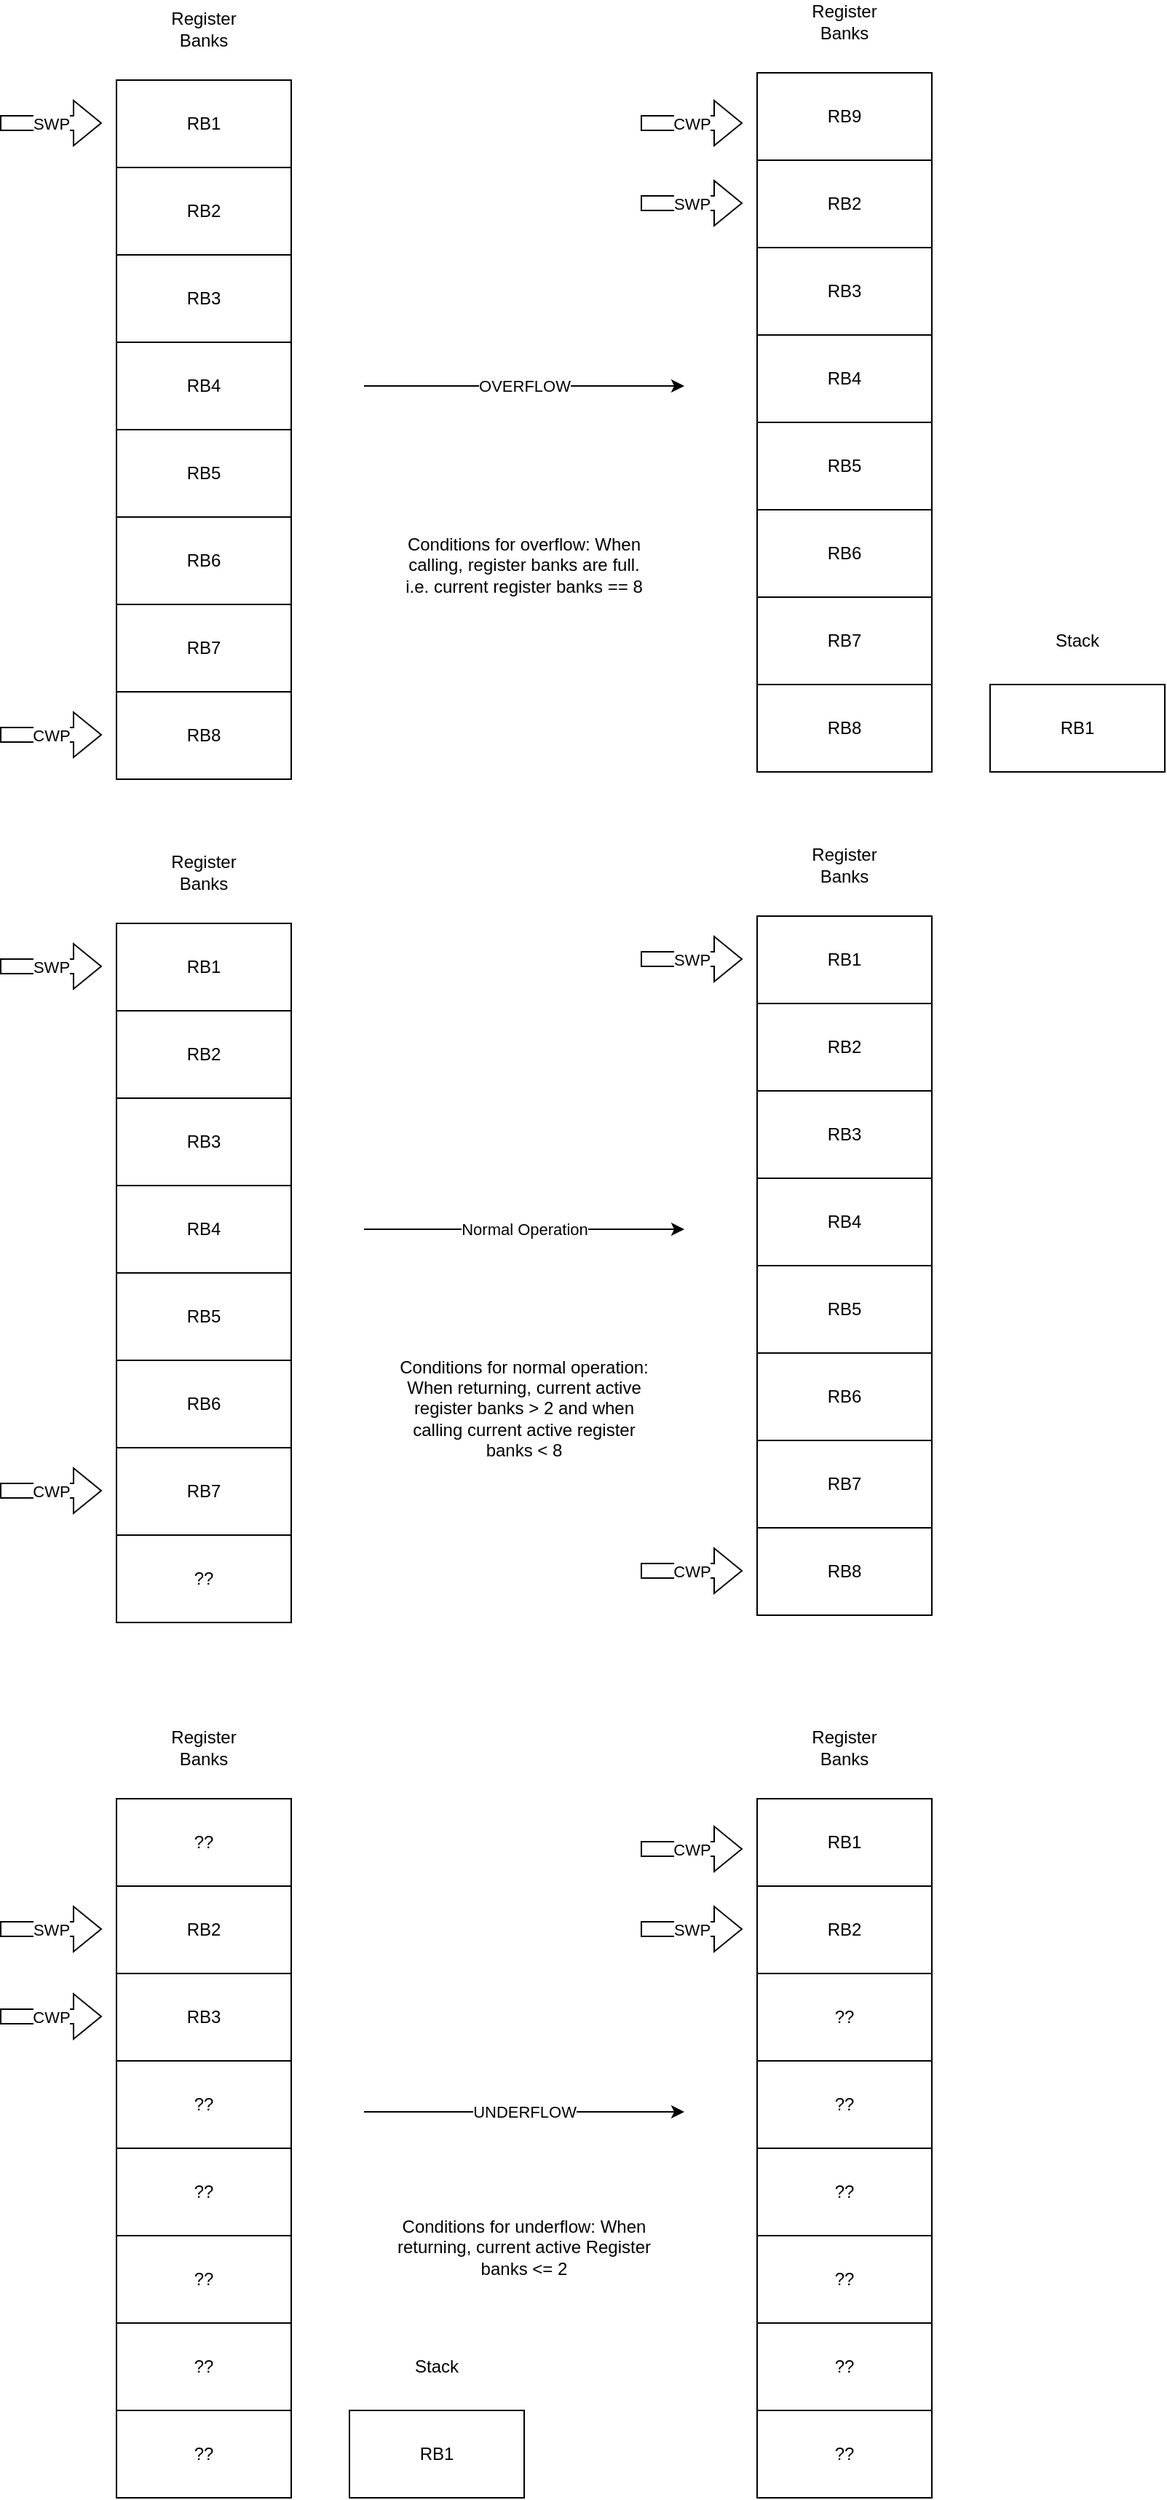 <mxfile version="20.5.1" type="device"><diagram id="mk0b4bHxuvL4LDrQ_HXy" name="Page-1"><mxGraphModel dx="2062" dy="1150" grid="1" gridSize="10" guides="1" tooltips="1" connect="1" arrows="1" fold="1" page="1" pageScale="1" pageWidth="827" pageHeight="1169" math="0" shadow="0"><root><mxCell id="0"/><mxCell id="1" parent="0"/><mxCell id="0yg_K9E7xD58JVYt1IK9-1" value="RB1" style="rounded=0;whiteSpace=wrap;html=1;" vertex="1" parent="1"><mxGeometry x="80" y="110" width="120" height="60" as="geometry"/></mxCell><mxCell id="0yg_K9E7xD58JVYt1IK9-2" value="RB2" style="rounded=0;whiteSpace=wrap;html=1;" vertex="1" parent="1"><mxGeometry x="80" y="170" width="120" height="60" as="geometry"/></mxCell><mxCell id="0yg_K9E7xD58JVYt1IK9-3" value="RB3" style="rounded=0;whiteSpace=wrap;html=1;" vertex="1" parent="1"><mxGeometry x="80" y="230" width="120" height="60" as="geometry"/></mxCell><mxCell id="0yg_K9E7xD58JVYt1IK9-4" value="RB4" style="rounded=0;whiteSpace=wrap;html=1;" vertex="1" parent="1"><mxGeometry x="80" y="290" width="120" height="60" as="geometry"/></mxCell><mxCell id="0yg_K9E7xD58JVYt1IK9-5" value="RB5" style="rounded=0;whiteSpace=wrap;html=1;" vertex="1" parent="1"><mxGeometry x="80" y="350" width="120" height="60" as="geometry"/></mxCell><mxCell id="0yg_K9E7xD58JVYt1IK9-6" value="RB6" style="rounded=0;whiteSpace=wrap;html=1;" vertex="1" parent="1"><mxGeometry x="80" y="410" width="120" height="60" as="geometry"/></mxCell><mxCell id="0yg_K9E7xD58JVYt1IK9-7" value="RB7" style="rounded=0;whiteSpace=wrap;html=1;" vertex="1" parent="1"><mxGeometry x="80" y="470" width="120" height="60" as="geometry"/></mxCell><mxCell id="0yg_K9E7xD58JVYt1IK9-8" value="RB8" style="rounded=0;whiteSpace=wrap;html=1;" vertex="1" parent="1"><mxGeometry x="80" y="530" width="120" height="60" as="geometry"/></mxCell><mxCell id="0yg_K9E7xD58JVYt1IK9-11" value="Register Banks" style="text;html=1;strokeColor=none;fillColor=none;align=center;verticalAlign=middle;whiteSpace=wrap;rounded=0;" vertex="1" parent="1"><mxGeometry x="110" y="60" width="60" height="30" as="geometry"/></mxCell><mxCell id="0yg_K9E7xD58JVYt1IK9-12" value="OVERFLOW" style="endArrow=classic;html=1;rounded=0;" edge="1" parent="1"><mxGeometry width="50" height="50" relative="1" as="geometry"><mxPoint x="250" y="320" as="sourcePoint"/><mxPoint x="470" y="320" as="targetPoint"/></mxGeometry></mxCell><mxCell id="0yg_K9E7xD58JVYt1IK9-13" value="RB9" style="rounded=0;whiteSpace=wrap;html=1;" vertex="1" parent="1"><mxGeometry x="520" y="105" width="120" height="60" as="geometry"/></mxCell><mxCell id="0yg_K9E7xD58JVYt1IK9-14" value="RB2" style="rounded=0;whiteSpace=wrap;html=1;" vertex="1" parent="1"><mxGeometry x="520" y="165" width="120" height="60" as="geometry"/></mxCell><mxCell id="0yg_K9E7xD58JVYt1IK9-15" value="RB3" style="rounded=0;whiteSpace=wrap;html=1;" vertex="1" parent="1"><mxGeometry x="520" y="225" width="120" height="60" as="geometry"/></mxCell><mxCell id="0yg_K9E7xD58JVYt1IK9-16" value="RB4" style="rounded=0;whiteSpace=wrap;html=1;" vertex="1" parent="1"><mxGeometry x="520" y="285" width="120" height="60" as="geometry"/></mxCell><mxCell id="0yg_K9E7xD58JVYt1IK9-17" value="RB5" style="rounded=0;whiteSpace=wrap;html=1;" vertex="1" parent="1"><mxGeometry x="520" y="345" width="120" height="60" as="geometry"/></mxCell><mxCell id="0yg_K9E7xD58JVYt1IK9-18" value="RB6" style="rounded=0;whiteSpace=wrap;html=1;" vertex="1" parent="1"><mxGeometry x="520" y="405" width="120" height="60" as="geometry"/></mxCell><mxCell id="0yg_K9E7xD58JVYt1IK9-19" value="RB7" style="rounded=0;whiteSpace=wrap;html=1;" vertex="1" parent="1"><mxGeometry x="520" y="465" width="120" height="60" as="geometry"/></mxCell><mxCell id="0yg_K9E7xD58JVYt1IK9-20" value="RB8" style="rounded=0;whiteSpace=wrap;html=1;" vertex="1" parent="1"><mxGeometry x="520" y="525" width="120" height="60" as="geometry"/></mxCell><mxCell id="0yg_K9E7xD58JVYt1IK9-21" value="Register Banks" style="text;html=1;strokeColor=none;fillColor=none;align=center;verticalAlign=middle;whiteSpace=wrap;rounded=0;" vertex="1" parent="1"><mxGeometry x="550" y="55" width="60" height="30" as="geometry"/></mxCell><mxCell id="0yg_K9E7xD58JVYt1IK9-23" value="SWP" style="shape=flexArrow;endArrow=classic;html=1;rounded=0;" edge="1" parent="1"><mxGeometry width="50" height="50" relative="1" as="geometry"><mxPoint y="139.5" as="sourcePoint"/><mxPoint x="70" y="139.5" as="targetPoint"/></mxGeometry></mxCell><mxCell id="0yg_K9E7xD58JVYt1IK9-24" value="RB1" style="rounded=0;whiteSpace=wrap;html=1;" vertex="1" parent="1"><mxGeometry x="680" y="525" width="120" height="60" as="geometry"/></mxCell><mxCell id="0yg_K9E7xD58JVYt1IK9-25" value="Stack" style="text;html=1;strokeColor=none;fillColor=none;align=center;verticalAlign=middle;whiteSpace=wrap;rounded=0;" vertex="1" parent="1"><mxGeometry x="710" y="480" width="60" height="30" as="geometry"/></mxCell><mxCell id="0yg_K9E7xD58JVYt1IK9-26" value="SWP" style="shape=flexArrow;endArrow=classic;html=1;rounded=0;" edge="1" parent="1"><mxGeometry width="50" height="50" relative="1" as="geometry"><mxPoint x="440" y="194.5" as="sourcePoint"/><mxPoint x="510" y="194.5" as="targetPoint"/></mxGeometry></mxCell><mxCell id="0yg_K9E7xD58JVYt1IK9-27" value="CWP" style="shape=flexArrow;endArrow=classic;html=1;rounded=0;" edge="1" parent="1"><mxGeometry width="50" height="50" relative="1" as="geometry"><mxPoint y="559.5" as="sourcePoint"/><mxPoint x="70" y="559.5" as="targetPoint"/></mxGeometry></mxCell><mxCell id="0yg_K9E7xD58JVYt1IK9-28" value="CWP" style="shape=flexArrow;endArrow=classic;html=1;rounded=0;" edge="1" parent="1"><mxGeometry width="50" height="50" relative="1" as="geometry"><mxPoint x="440" y="139.5" as="sourcePoint"/><mxPoint x="510" y="139.5" as="targetPoint"/></mxGeometry></mxCell><mxCell id="0yg_K9E7xD58JVYt1IK9-52" value="RB1" style="rounded=0;whiteSpace=wrap;html=1;" vertex="1" parent="1"><mxGeometry x="80" y="689" width="120" height="60" as="geometry"/></mxCell><mxCell id="0yg_K9E7xD58JVYt1IK9-53" value="RB2" style="rounded=0;whiteSpace=wrap;html=1;" vertex="1" parent="1"><mxGeometry x="80" y="749" width="120" height="60" as="geometry"/></mxCell><mxCell id="0yg_K9E7xD58JVYt1IK9-54" value="RB3" style="rounded=0;whiteSpace=wrap;html=1;" vertex="1" parent="1"><mxGeometry x="80" y="809" width="120" height="60" as="geometry"/></mxCell><mxCell id="0yg_K9E7xD58JVYt1IK9-55" value="RB4" style="rounded=0;whiteSpace=wrap;html=1;" vertex="1" parent="1"><mxGeometry x="80" y="869" width="120" height="60" as="geometry"/></mxCell><mxCell id="0yg_K9E7xD58JVYt1IK9-56" value="RB5" style="rounded=0;whiteSpace=wrap;html=1;" vertex="1" parent="1"><mxGeometry x="80" y="929" width="120" height="60" as="geometry"/></mxCell><mxCell id="0yg_K9E7xD58JVYt1IK9-57" value="RB6" style="rounded=0;whiteSpace=wrap;html=1;" vertex="1" parent="1"><mxGeometry x="80" y="989" width="120" height="60" as="geometry"/></mxCell><mxCell id="0yg_K9E7xD58JVYt1IK9-58" value="RB7" style="rounded=0;whiteSpace=wrap;html=1;" vertex="1" parent="1"><mxGeometry x="80" y="1049" width="120" height="60" as="geometry"/></mxCell><mxCell id="0yg_K9E7xD58JVYt1IK9-59" value="??" style="rounded=0;whiteSpace=wrap;html=1;" vertex="1" parent="1"><mxGeometry x="80" y="1109" width="120" height="60" as="geometry"/></mxCell><mxCell id="0yg_K9E7xD58JVYt1IK9-60" value="Register Banks" style="text;html=1;strokeColor=none;fillColor=none;align=center;verticalAlign=middle;whiteSpace=wrap;rounded=0;" vertex="1" parent="1"><mxGeometry x="110" y="639" width="60" height="30" as="geometry"/></mxCell><mxCell id="0yg_K9E7xD58JVYt1IK9-61" value="Normal Operation" style="endArrow=classic;html=1;rounded=0;" edge="1" parent="1"><mxGeometry width="50" height="50" relative="1" as="geometry"><mxPoint x="250" y="899" as="sourcePoint"/><mxPoint x="470" y="899" as="targetPoint"/></mxGeometry></mxCell><mxCell id="0yg_K9E7xD58JVYt1IK9-71" value="SWP" style="shape=flexArrow;endArrow=classic;html=1;rounded=0;" edge="1" parent="1"><mxGeometry width="50" height="50" relative="1" as="geometry"><mxPoint y="718.5" as="sourcePoint"/><mxPoint x="70" y="718.5" as="targetPoint"/></mxGeometry></mxCell><mxCell id="0yg_K9E7xD58JVYt1IK9-75" value="CWP" style="shape=flexArrow;endArrow=classic;html=1;rounded=0;" edge="1" parent="1"><mxGeometry width="50" height="50" relative="1" as="geometry"><mxPoint y="1078.5" as="sourcePoint"/><mxPoint x="70" y="1078.5" as="targetPoint"/></mxGeometry></mxCell><mxCell id="0yg_K9E7xD58JVYt1IK9-77" value="RB1" style="rounded=0;whiteSpace=wrap;html=1;" vertex="1" parent="1"><mxGeometry x="520" y="684" width="120" height="60" as="geometry"/></mxCell><mxCell id="0yg_K9E7xD58JVYt1IK9-78" value="RB2" style="rounded=0;whiteSpace=wrap;html=1;" vertex="1" parent="1"><mxGeometry x="520" y="744" width="120" height="60" as="geometry"/></mxCell><mxCell id="0yg_K9E7xD58JVYt1IK9-79" value="RB3" style="rounded=0;whiteSpace=wrap;html=1;" vertex="1" parent="1"><mxGeometry x="520" y="804" width="120" height="60" as="geometry"/></mxCell><mxCell id="0yg_K9E7xD58JVYt1IK9-80" value="RB4" style="rounded=0;whiteSpace=wrap;html=1;" vertex="1" parent="1"><mxGeometry x="520" y="864" width="120" height="60" as="geometry"/></mxCell><mxCell id="0yg_K9E7xD58JVYt1IK9-81" value="RB5" style="rounded=0;whiteSpace=wrap;html=1;" vertex="1" parent="1"><mxGeometry x="520" y="924" width="120" height="60" as="geometry"/></mxCell><mxCell id="0yg_K9E7xD58JVYt1IK9-82" value="RB6" style="rounded=0;whiteSpace=wrap;html=1;" vertex="1" parent="1"><mxGeometry x="520" y="984" width="120" height="60" as="geometry"/></mxCell><mxCell id="0yg_K9E7xD58JVYt1IK9-83" value="RB7" style="rounded=0;whiteSpace=wrap;html=1;" vertex="1" parent="1"><mxGeometry x="520" y="1044" width="120" height="60" as="geometry"/></mxCell><mxCell id="0yg_K9E7xD58JVYt1IK9-84" value="RB8" style="rounded=0;whiteSpace=wrap;html=1;" vertex="1" parent="1"><mxGeometry x="520" y="1104" width="120" height="60" as="geometry"/></mxCell><mxCell id="0yg_K9E7xD58JVYt1IK9-85" value="Register Banks" style="text;html=1;strokeColor=none;fillColor=none;align=center;verticalAlign=middle;whiteSpace=wrap;rounded=0;" vertex="1" parent="1"><mxGeometry x="550" y="634" width="60" height="30" as="geometry"/></mxCell><mxCell id="0yg_K9E7xD58JVYt1IK9-86" value="SWP" style="shape=flexArrow;endArrow=classic;html=1;rounded=0;" edge="1" parent="1"><mxGeometry width="50" height="50" relative="1" as="geometry"><mxPoint x="440" y="713.5" as="sourcePoint"/><mxPoint x="510" y="713.5" as="targetPoint"/></mxGeometry></mxCell><mxCell id="0yg_K9E7xD58JVYt1IK9-87" value="CWP" style="shape=flexArrow;endArrow=classic;html=1;rounded=0;" edge="1" parent="1"><mxGeometry width="50" height="50" relative="1" as="geometry"><mxPoint x="440" y="1133.5" as="sourcePoint"/><mxPoint x="510" y="1133.5" as="targetPoint"/></mxGeometry></mxCell><mxCell id="0yg_K9E7xD58JVYt1IK9-97" value="UNDERFLOW" style="endArrow=classic;html=1;rounded=0;" edge="1" parent="1"><mxGeometry width="50" height="50" relative="1" as="geometry"><mxPoint x="250" y="1505" as="sourcePoint"/><mxPoint x="470" y="1505" as="targetPoint"/></mxGeometry></mxCell><mxCell id="0yg_K9E7xD58JVYt1IK9-98" value="RB1" style="rounded=0;whiteSpace=wrap;html=1;" vertex="1" parent="1"><mxGeometry x="520" y="1290" width="120" height="60" as="geometry"/></mxCell><mxCell id="0yg_K9E7xD58JVYt1IK9-99" value="RB2" style="rounded=0;whiteSpace=wrap;html=1;" vertex="1" parent="1"><mxGeometry x="520" y="1350" width="120" height="60" as="geometry"/></mxCell><mxCell id="0yg_K9E7xD58JVYt1IK9-100" value="??" style="rounded=0;whiteSpace=wrap;html=1;" vertex="1" parent="1"><mxGeometry x="520" y="1410" width="120" height="60" as="geometry"/></mxCell><mxCell id="0yg_K9E7xD58JVYt1IK9-101" value="??" style="rounded=0;whiteSpace=wrap;html=1;" vertex="1" parent="1"><mxGeometry x="520" y="1470" width="120" height="60" as="geometry"/></mxCell><mxCell id="0yg_K9E7xD58JVYt1IK9-102" value="??" style="rounded=0;whiteSpace=wrap;html=1;" vertex="1" parent="1"><mxGeometry x="520" y="1530" width="120" height="60" as="geometry"/></mxCell><mxCell id="0yg_K9E7xD58JVYt1IK9-103" value="??" style="rounded=0;whiteSpace=wrap;html=1;" vertex="1" parent="1"><mxGeometry x="520" y="1590" width="120" height="60" as="geometry"/></mxCell><mxCell id="0yg_K9E7xD58JVYt1IK9-104" value="??" style="rounded=0;whiteSpace=wrap;html=1;" vertex="1" parent="1"><mxGeometry x="520" y="1650" width="120" height="60" as="geometry"/></mxCell><mxCell id="0yg_K9E7xD58JVYt1IK9-105" value="??" style="rounded=0;whiteSpace=wrap;html=1;" vertex="1" parent="1"><mxGeometry x="520" y="1710" width="120" height="60" as="geometry"/></mxCell><mxCell id="0yg_K9E7xD58JVYt1IK9-106" value="Register Banks" style="text;html=1;strokeColor=none;fillColor=none;align=center;verticalAlign=middle;whiteSpace=wrap;rounded=0;" vertex="1" parent="1"><mxGeometry x="550" y="1240" width="60" height="30" as="geometry"/></mxCell><mxCell id="0yg_K9E7xD58JVYt1IK9-110" value="SWP" style="shape=flexArrow;endArrow=classic;html=1;rounded=0;" edge="1" parent="1"><mxGeometry width="50" height="50" relative="1" as="geometry"><mxPoint x="440" y="1379.5" as="sourcePoint"/><mxPoint x="510" y="1379.5" as="targetPoint"/></mxGeometry></mxCell><mxCell id="0yg_K9E7xD58JVYt1IK9-112" value="CWP" style="shape=flexArrow;endArrow=classic;html=1;rounded=0;" edge="1" parent="1"><mxGeometry width="50" height="50" relative="1" as="geometry"><mxPoint x="440" y="1324.5" as="sourcePoint"/><mxPoint x="510" y="1324.5" as="targetPoint"/></mxGeometry></mxCell><mxCell id="0yg_K9E7xD58JVYt1IK9-113" value="??" style="rounded=0;whiteSpace=wrap;html=1;" vertex="1" parent="1"><mxGeometry x="80" y="1290" width="120" height="60" as="geometry"/></mxCell><mxCell id="0yg_K9E7xD58JVYt1IK9-114" value="RB2" style="rounded=0;whiteSpace=wrap;html=1;" vertex="1" parent="1"><mxGeometry x="80" y="1350" width="120" height="60" as="geometry"/></mxCell><mxCell id="0yg_K9E7xD58JVYt1IK9-115" value="RB3" style="rounded=0;whiteSpace=wrap;html=1;" vertex="1" parent="1"><mxGeometry x="80" y="1410" width="120" height="60" as="geometry"/></mxCell><mxCell id="0yg_K9E7xD58JVYt1IK9-116" value="??" style="rounded=0;whiteSpace=wrap;html=1;" vertex="1" parent="1"><mxGeometry x="80" y="1470" width="120" height="60" as="geometry"/></mxCell><mxCell id="0yg_K9E7xD58JVYt1IK9-117" value="??" style="rounded=0;whiteSpace=wrap;html=1;" vertex="1" parent="1"><mxGeometry x="80" y="1530" width="120" height="60" as="geometry"/></mxCell><mxCell id="0yg_K9E7xD58JVYt1IK9-118" value="??" style="rounded=0;whiteSpace=wrap;html=1;" vertex="1" parent="1"><mxGeometry x="80" y="1590" width="120" height="60" as="geometry"/></mxCell><mxCell id="0yg_K9E7xD58JVYt1IK9-119" value="??" style="rounded=0;whiteSpace=wrap;html=1;" vertex="1" parent="1"><mxGeometry x="80" y="1650" width="120" height="60" as="geometry"/></mxCell><mxCell id="0yg_K9E7xD58JVYt1IK9-120" value="??" style="rounded=0;whiteSpace=wrap;html=1;" vertex="1" parent="1"><mxGeometry x="80" y="1710" width="120" height="60" as="geometry"/></mxCell><mxCell id="0yg_K9E7xD58JVYt1IK9-121" value="Register Banks" style="text;html=1;strokeColor=none;fillColor=none;align=center;verticalAlign=middle;whiteSpace=wrap;rounded=0;" vertex="1" parent="1"><mxGeometry x="110" y="1240" width="60" height="30" as="geometry"/></mxCell><mxCell id="0yg_K9E7xD58JVYt1IK9-122" value="RB1" style="rounded=0;whiteSpace=wrap;html=1;" vertex="1" parent="1"><mxGeometry x="240" y="1710" width="120" height="60" as="geometry"/></mxCell><mxCell id="0yg_K9E7xD58JVYt1IK9-123" value="Stack" style="text;html=1;strokeColor=none;fillColor=none;align=center;verticalAlign=middle;whiteSpace=wrap;rounded=0;" vertex="1" parent="1"><mxGeometry x="270" y="1665" width="60" height="30" as="geometry"/></mxCell><mxCell id="0yg_K9E7xD58JVYt1IK9-124" value="CWP" style="shape=flexArrow;endArrow=classic;html=1;rounded=0;" edge="1" parent="1"><mxGeometry width="50" height="50" relative="1" as="geometry"><mxPoint y="1439.5" as="sourcePoint"/><mxPoint x="70" y="1439.5" as="targetPoint"/></mxGeometry></mxCell><mxCell id="0yg_K9E7xD58JVYt1IK9-125" value="SWP" style="shape=flexArrow;endArrow=classic;html=1;rounded=0;" edge="1" parent="1"><mxGeometry width="50" height="50" relative="1" as="geometry"><mxPoint y="1379.5" as="sourcePoint"/><mxPoint x="70" y="1379.5" as="targetPoint"/></mxGeometry></mxCell><mxCell id="0yg_K9E7xD58JVYt1IK9-126" value="Conditions for overflow: When calling, register banks are full. i.e. current register banks == 8" style="text;html=1;strokeColor=none;fillColor=none;align=center;verticalAlign=middle;whiteSpace=wrap;rounded=0;" vertex="1" parent="1"><mxGeometry x="270" y="345" width="180" height="195" as="geometry"/></mxCell><mxCell id="0yg_K9E7xD58JVYt1IK9-127" value="Conditions for normal operation: When returning, current active register banks &amp;gt; 2 and when calling current active register banks &amp;lt; 8" style="text;html=1;strokeColor=none;fillColor=none;align=center;verticalAlign=middle;whiteSpace=wrap;rounded=0;" vertex="1" parent="1"><mxGeometry x="270" y="924" width="180" height="195" as="geometry"/></mxCell><mxCell id="0yg_K9E7xD58JVYt1IK9-128" value="Conditions for underflow: When returning, current active Register banks &amp;lt;= 2" style="text;html=1;strokeColor=none;fillColor=none;align=center;verticalAlign=middle;whiteSpace=wrap;rounded=0;" vertex="1" parent="1"><mxGeometry x="270" y="1500" width="180" height="195" as="geometry"/></mxCell></root></mxGraphModel></diagram></mxfile>